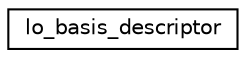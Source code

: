 digraph "Graphical Class Hierarchy"
{
 // INTERACTIVE_SVG=YES
  edge [fontname="Helvetica",fontsize="10",labelfontname="Helvetica",labelfontsize="10"];
  node [fontname="Helvetica",fontsize="10",shape=record];
  rankdir="LR";
  Node1 [label="lo_basis_descriptor",height=0.2,width=0.4,color="black", fillcolor="white", style="filled",URL="$structlo__basis__descriptor.html",tooltip="Descriptor of the local-orbital part of the LAPW+lo basis. "];
}
